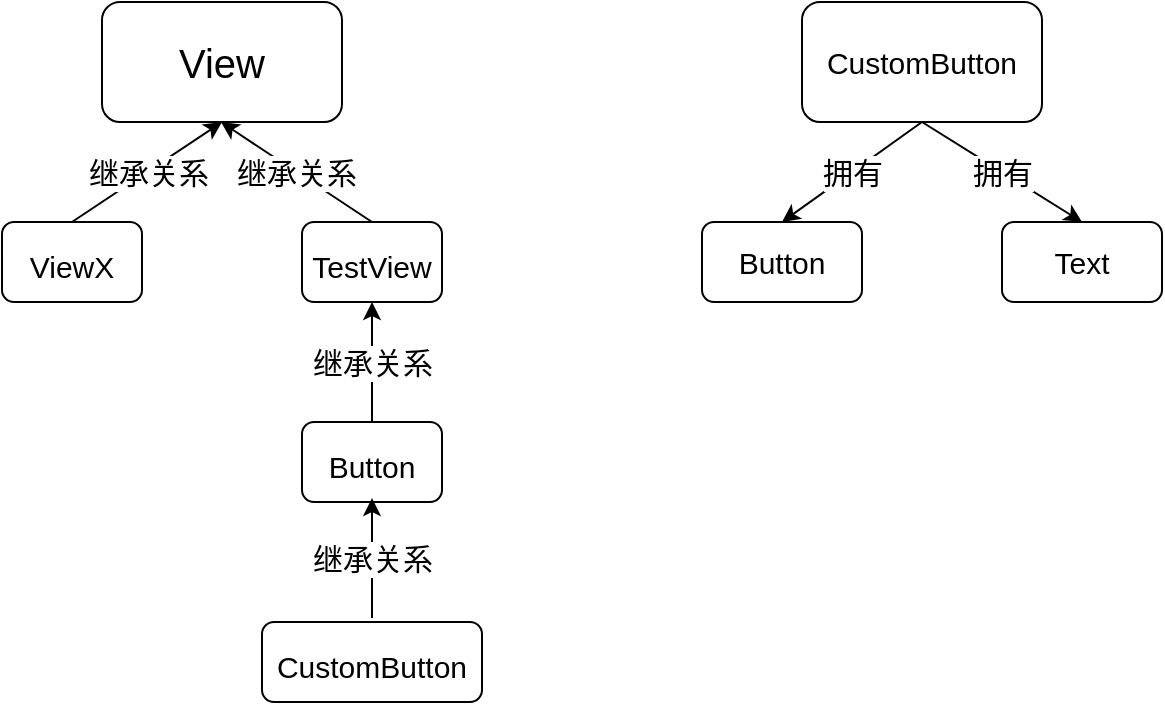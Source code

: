 <mxfile>
    <diagram id="-w-Wj-rXzX9pr0pRT64h" name="第 1 页">
        <mxGraphModel dx="704" dy="633" grid="1" gridSize="10" guides="1" tooltips="1" connect="1" arrows="1" fold="1" page="1" pageScale="1" pageWidth="827" pageHeight="1169" math="0" shadow="0">
            <root>
                <mxCell id="0"/>
                <mxCell id="1" parent="0"/>
                <mxCell id="8" value="&lt;font style=&quot;font-size: 20px;&quot;&gt;View&lt;/font&gt;" style="rounded=1;whiteSpace=wrap;html=1;fontSize=16;" vertex="1" parent="1">
                    <mxGeometry x="150" y="40" width="120" height="60" as="geometry"/>
                </mxCell>
                <mxCell id="9" value="&lt;font style=&quot;font-size: 15px;&quot;&gt;ViewX&lt;/font&gt;" style="rounded=1;whiteSpace=wrap;html=1;fontSize=20;" vertex="1" parent="1">
                    <mxGeometry x="100" y="150" width="70" height="40" as="geometry"/>
                </mxCell>
                <mxCell id="10" value="&lt;font style=&quot;font-size: 15px;&quot;&gt;TestView&lt;/font&gt;" style="rounded=1;whiteSpace=wrap;html=1;fontSize=20;" vertex="1" parent="1">
                    <mxGeometry x="250" y="150" width="70" height="40" as="geometry"/>
                </mxCell>
                <mxCell id="11" value="&lt;font style=&quot;font-size: 15px;&quot;&gt;Button&lt;/font&gt;" style="rounded=1;whiteSpace=wrap;html=1;fontSize=20;" vertex="1" parent="1">
                    <mxGeometry x="250" y="250" width="70" height="40" as="geometry"/>
                </mxCell>
                <mxCell id="12" value="&lt;span style=&quot;font-size: 15px;&quot;&gt;CustomButton&lt;/span&gt;" style="rounded=1;whiteSpace=wrap;html=1;fontSize=20;" vertex="1" parent="1">
                    <mxGeometry x="230" y="350" width="110" height="40" as="geometry"/>
                </mxCell>
                <mxCell id="13" value="" style="endArrow=classic;html=1;fontSize=15;exitX=0.5;exitY=0;exitDx=0;exitDy=0;entryX=0.5;entryY=1;entryDx=0;entryDy=0;" edge="1" parent="1" source="11" target="10">
                    <mxGeometry relative="1" as="geometry">
                        <mxPoint x="300" y="270" as="sourcePoint"/>
                        <mxPoint x="400" y="270" as="targetPoint"/>
                    </mxGeometry>
                </mxCell>
                <mxCell id="14" value="继承关系" style="edgeLabel;resizable=0;html=1;align=center;verticalAlign=middle;fontSize=15;" connectable="0" vertex="1" parent="13">
                    <mxGeometry relative="1" as="geometry"/>
                </mxCell>
                <mxCell id="15" value="" style="endArrow=classic;html=1;fontSize=15;exitX=0.5;exitY=0;exitDx=0;exitDy=0;entryX=0.5;entryY=1;entryDx=0;entryDy=0;" edge="1" parent="1">
                    <mxGeometry relative="1" as="geometry">
                        <mxPoint x="285" y="348" as="sourcePoint"/>
                        <mxPoint x="285" y="288" as="targetPoint"/>
                    </mxGeometry>
                </mxCell>
                <mxCell id="16" value="继承关系" style="edgeLabel;resizable=0;html=1;align=center;verticalAlign=middle;fontSize=15;" connectable="0" vertex="1" parent="15">
                    <mxGeometry relative="1" as="geometry"/>
                </mxCell>
                <mxCell id="17" value="" style="endArrow=classic;html=1;fontSize=15;exitX=0.5;exitY=0;exitDx=0;exitDy=0;entryX=0.5;entryY=1;entryDx=0;entryDy=0;" edge="1" parent="1" source="10">
                    <mxGeometry relative="1" as="geometry">
                        <mxPoint x="209.5" y="160" as="sourcePoint"/>
                        <mxPoint x="209.5" y="100" as="targetPoint"/>
                    </mxGeometry>
                </mxCell>
                <mxCell id="18" value="继承关系" style="edgeLabel;resizable=0;html=1;align=center;verticalAlign=middle;fontSize=15;" connectable="0" vertex="1" parent="17">
                    <mxGeometry relative="1" as="geometry"/>
                </mxCell>
                <mxCell id="19" value="" style="endArrow=classic;html=1;fontSize=15;exitX=0.5;exitY=0;exitDx=0;exitDy=0;entryX=0.5;entryY=1;entryDx=0;entryDy=0;" edge="1" parent="1" source="9" target="8">
                    <mxGeometry relative="1" as="geometry">
                        <mxPoint x="315" y="280" as="sourcePoint"/>
                        <mxPoint x="315" y="220" as="targetPoint"/>
                    </mxGeometry>
                </mxCell>
                <mxCell id="20" value="继承关系" style="edgeLabel;resizable=0;html=1;align=center;verticalAlign=middle;fontSize=15;" connectable="0" vertex="1" parent="19">
                    <mxGeometry relative="1" as="geometry"/>
                </mxCell>
                <mxCell id="21" value="CustomButton" style="rounded=1;whiteSpace=wrap;html=1;fontSize=15;" vertex="1" parent="1">
                    <mxGeometry x="500" y="40" width="120" height="60" as="geometry"/>
                </mxCell>
                <mxCell id="22" value="Text" style="rounded=1;whiteSpace=wrap;html=1;fontSize=15;" vertex="1" parent="1">
                    <mxGeometry x="600" y="150" width="80" height="40" as="geometry"/>
                </mxCell>
                <mxCell id="23" value="Button" style="rounded=1;whiteSpace=wrap;html=1;fontSize=15;" vertex="1" parent="1">
                    <mxGeometry x="450" y="150" width="80" height="40" as="geometry"/>
                </mxCell>
                <mxCell id="24" value="" style="endArrow=classic;html=1;fontSize=15;exitX=0.5;exitY=1;exitDx=0;exitDy=0;entryX=0.5;entryY=0;entryDx=0;entryDy=0;" edge="1" parent="1" source="21" target="23">
                    <mxGeometry relative="1" as="geometry">
                        <mxPoint x="470" y="260" as="sourcePoint"/>
                        <mxPoint x="570" y="260" as="targetPoint"/>
                    </mxGeometry>
                </mxCell>
                <mxCell id="25" value="拥有" style="edgeLabel;resizable=0;html=1;align=center;verticalAlign=middle;fontSize=15;" connectable="0" vertex="1" parent="24">
                    <mxGeometry relative="1" as="geometry"/>
                </mxCell>
                <mxCell id="26" value="" style="endArrow=classic;html=1;fontSize=15;entryX=0.5;entryY=0;entryDx=0;entryDy=0;exitX=0.5;exitY=1;exitDx=0;exitDy=0;" edge="1" parent="1" source="21" target="22">
                    <mxGeometry relative="1" as="geometry">
                        <mxPoint x="570" y="150" as="sourcePoint"/>
                        <mxPoint x="500" y="160" as="targetPoint"/>
                    </mxGeometry>
                </mxCell>
                <mxCell id="27" value="拥有" style="edgeLabel;resizable=0;html=1;align=center;verticalAlign=middle;fontSize=15;" connectable="0" vertex="1" parent="26">
                    <mxGeometry relative="1" as="geometry"/>
                </mxCell>
            </root>
        </mxGraphModel>
    </diagram>
</mxfile>